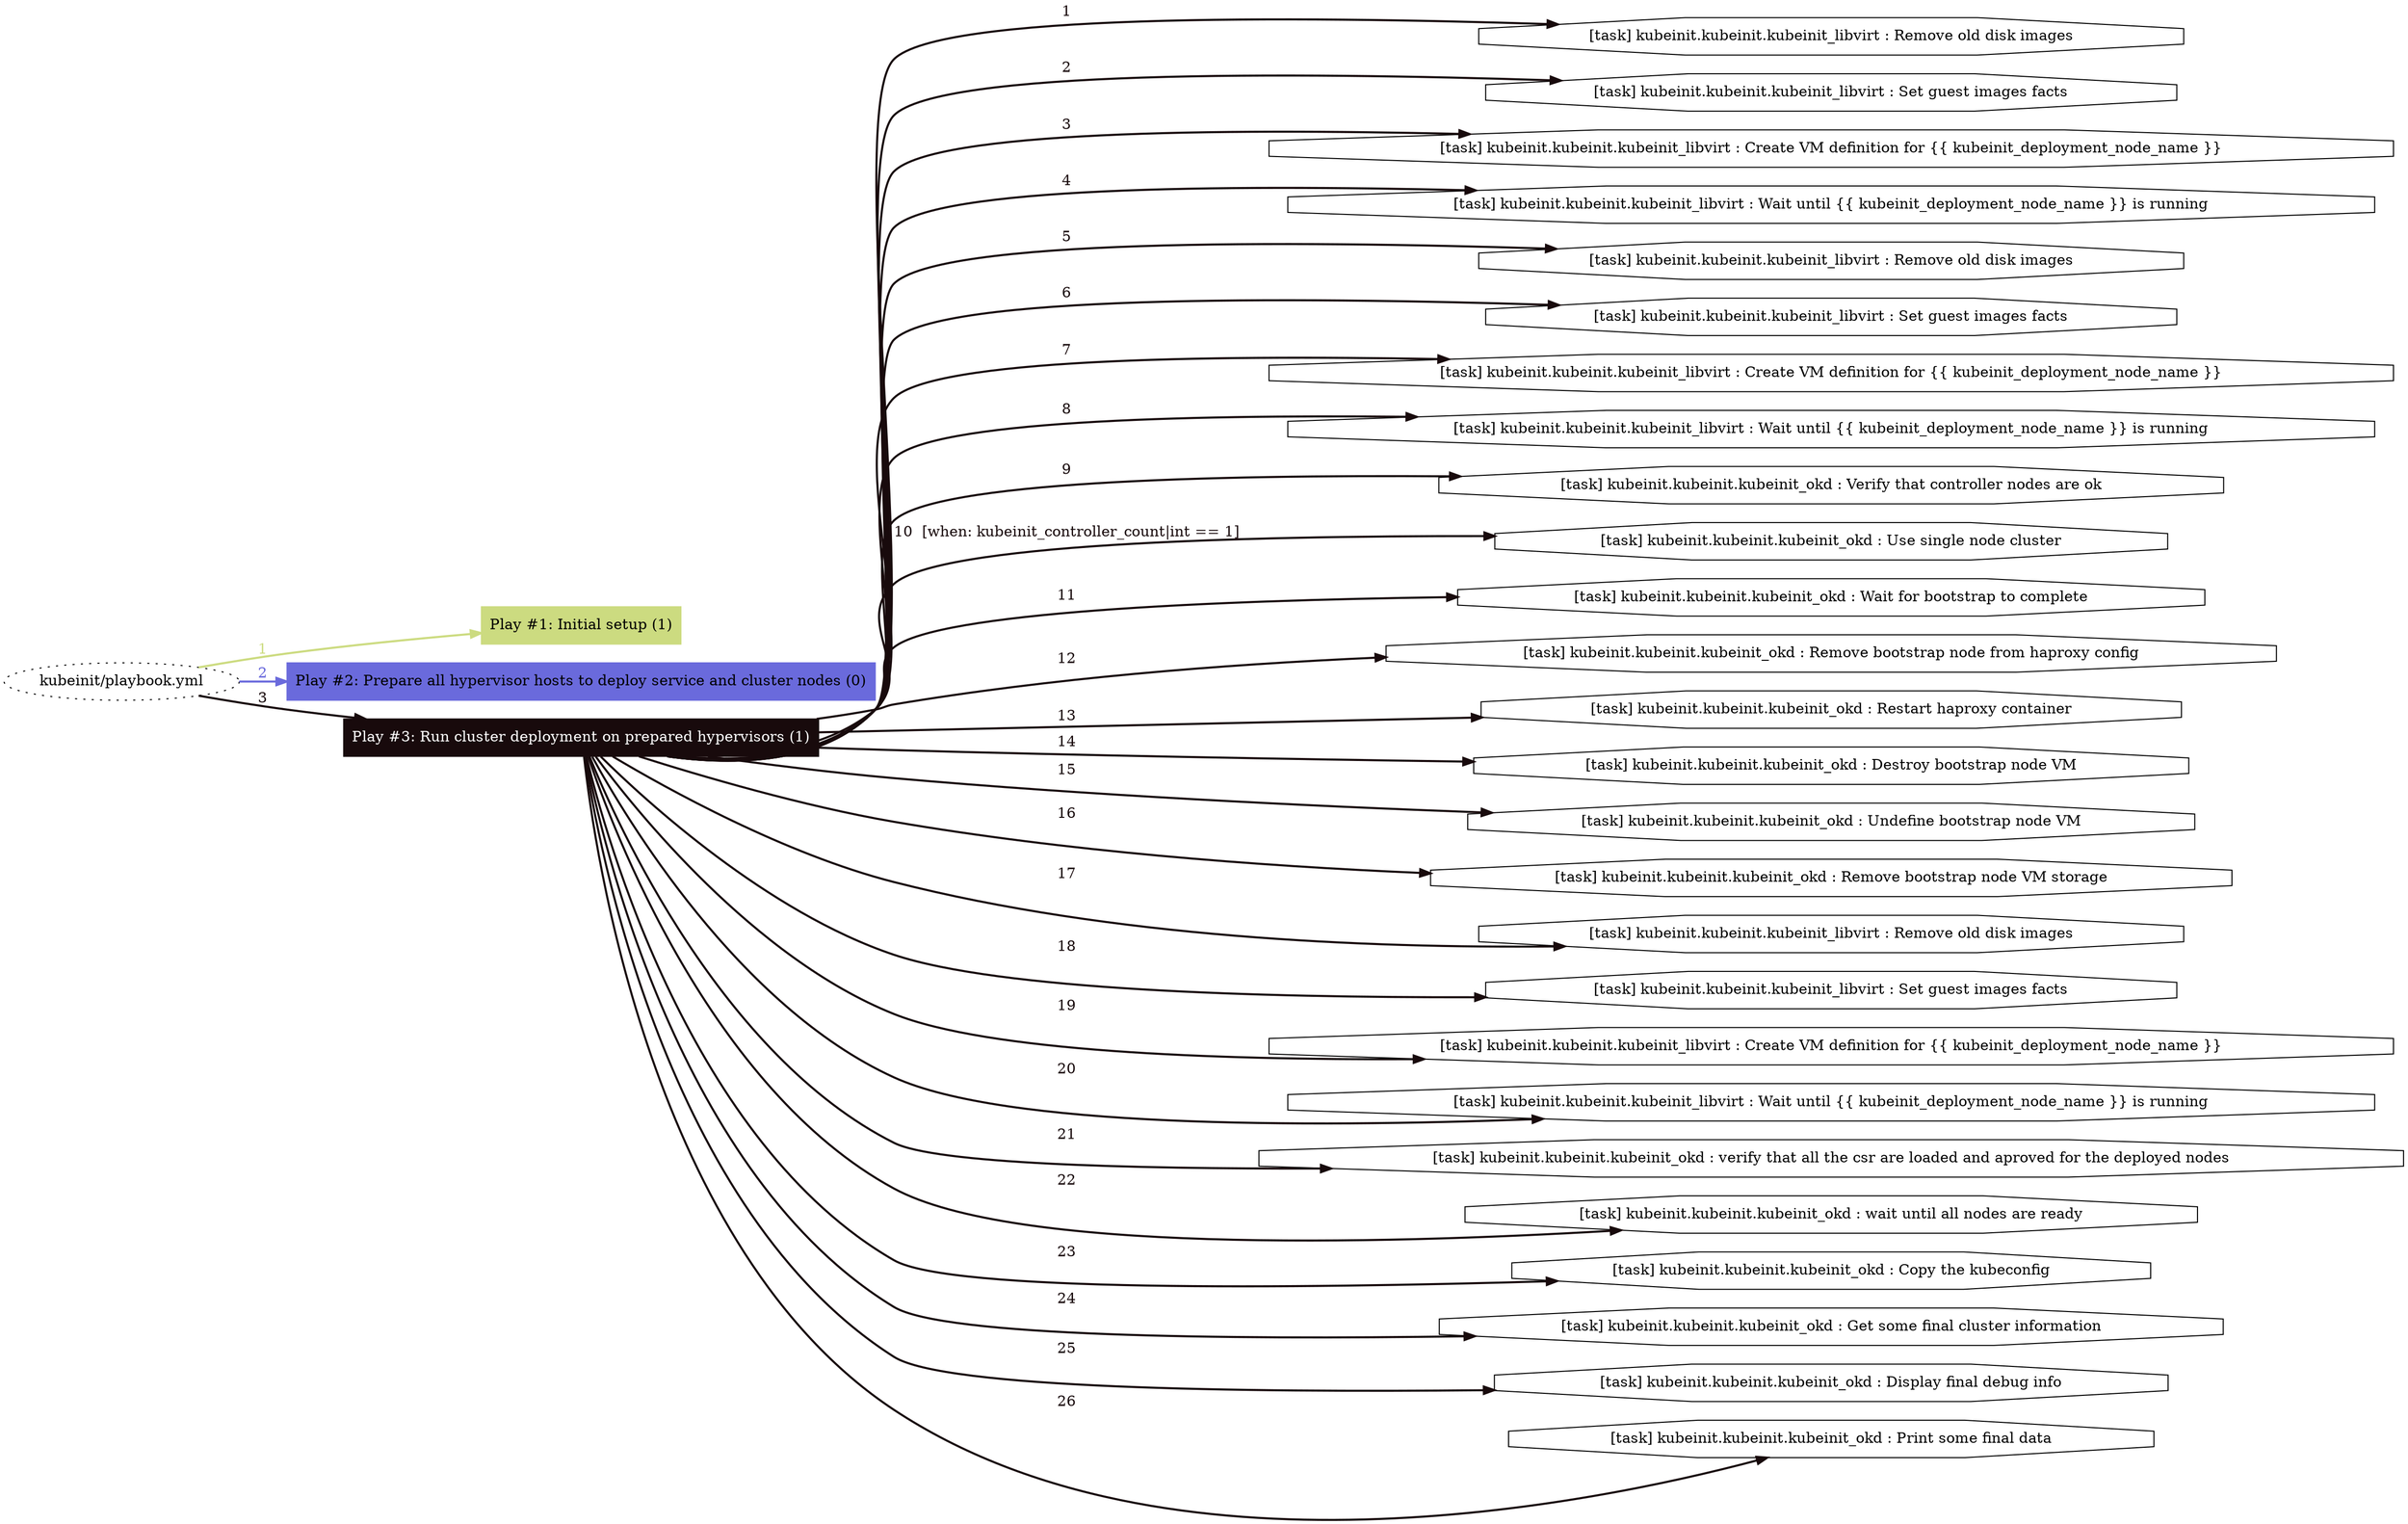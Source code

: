 digraph "kubeinit/playbook.yml "{
	graph [concentrate=true ordering=in rankdir=LR ratio=fill]
	edge [esep=5 sep=10]
	"kubeinit/playbook.yml" [id=root_node style=dotted]
	subgraph "Play #1: Initial setup (1) "{
		"Play #1: Initial setup (1)" [color="#ccdb80" fontcolor="#000000" id="play_c88b77ce-8157-4820-9e86-b00ef1cc71fb" shape=box style=filled tooltip=localhost]
		"kubeinit/playbook.yml" -> "Play #1: Initial setup (1)" [label=1 color="#ccdb80" fontcolor="#ccdb80" id="edge_83f7a202-cacd-489e-805f-6f4501088805" style=bold]
	}
	subgraph "Play #2: Prepare all hypervisor hosts to deploy service and cluster nodes (0) "{
		"Play #2: Prepare all hypervisor hosts to deploy service and cluster nodes (0)" [color="#6a6adc" fontcolor="#000000" id="play_abf42e3c-27bd-43f5-b0b9-c49096107592" shape=box style=filled tooltip=""]
		"kubeinit/playbook.yml" -> "Play #2: Prepare all hypervisor hosts to deploy service and cluster nodes (0)" [label=2 color="#6a6adc" fontcolor="#6a6adc" id="edge_c8f2596c-a59d-4afa-a901-4bc439365f76" style=bold]
	}
	subgraph "Play #3: Run cluster deployment on prepared hypervisors (1) "{
		"Play #3: Run cluster deployment on prepared hypervisors (1)" [color="#180a0c" fontcolor="#ffffff" id="play_1ba0ec40-918a-4f5d-8b7d-c44d93cafee3" shape=box style=filled tooltip=localhost]
		"kubeinit/playbook.yml" -> "Play #3: Run cluster deployment on prepared hypervisors (1)" [label=3 color="#180a0c" fontcolor="#180a0c" id="edge_730cfc00-47b0-43a1-945a-d7c7b71f09e9" style=bold]
		"task_a93fd3ee-971c-44de-b13b-456566ca10a0" [label="[task] kubeinit.kubeinit.kubeinit_libvirt : Remove old disk images" id="task_a93fd3ee-971c-44de-b13b-456566ca10a0" shape=octagon tooltip="[task] kubeinit.kubeinit.kubeinit_libvirt : Remove old disk images"]
		"Play #3: Run cluster deployment on prepared hypervisors (1)" -> "task_a93fd3ee-971c-44de-b13b-456566ca10a0" [label=1 color="#180a0c" fontcolor="#180a0c" id="edge_a7ee2652-cd28-4c82-bce6-5ef5d19b01f3" style=bold]
		"task_3a1c8807-a4bd-496c-bed3-a6f2845684d2" [label="[task] kubeinit.kubeinit.kubeinit_libvirt : Set guest images facts" id="task_3a1c8807-a4bd-496c-bed3-a6f2845684d2" shape=octagon tooltip="[task] kubeinit.kubeinit.kubeinit_libvirt : Set guest images facts"]
		"Play #3: Run cluster deployment on prepared hypervisors (1)" -> "task_3a1c8807-a4bd-496c-bed3-a6f2845684d2" [label=2 color="#180a0c" fontcolor="#180a0c" id="edge_ac324f79-a648-42f4-8069-e0a53c764689" style=bold]
		"task_22bce115-2529-420e-8251-0243fe5b46a3" [label="[task] kubeinit.kubeinit.kubeinit_libvirt : Create VM definition for {{ kubeinit_deployment_node_name }}" id="task_22bce115-2529-420e-8251-0243fe5b46a3" shape=octagon tooltip="[task] kubeinit.kubeinit.kubeinit_libvirt : Create VM definition for {{ kubeinit_deployment_node_name }}"]
		"Play #3: Run cluster deployment on prepared hypervisors (1)" -> "task_22bce115-2529-420e-8251-0243fe5b46a3" [label=3 color="#180a0c" fontcolor="#180a0c" id="edge_198cf2dd-5c80-40ff-b9fb-7b488e234a52" style=bold]
		"task_43106dc5-1812-4525-b02e-b4e6c3f0bc91" [label="[task] kubeinit.kubeinit.kubeinit_libvirt : Wait until {{ kubeinit_deployment_node_name }} is running" id="task_43106dc5-1812-4525-b02e-b4e6c3f0bc91" shape=octagon tooltip="[task] kubeinit.kubeinit.kubeinit_libvirt : Wait until {{ kubeinit_deployment_node_name }} is running"]
		"Play #3: Run cluster deployment on prepared hypervisors (1)" -> "task_43106dc5-1812-4525-b02e-b4e6c3f0bc91" [label=4 color="#180a0c" fontcolor="#180a0c" id="edge_2c3ae27d-1e3f-4070-bcc2-b9de18c850a4" style=bold]
		"task_a5efa79a-a454-410c-9b6e-d289853cb13d" [label="[task] kubeinit.kubeinit.kubeinit_libvirt : Remove old disk images" id="task_a5efa79a-a454-410c-9b6e-d289853cb13d" shape=octagon tooltip="[task] kubeinit.kubeinit.kubeinit_libvirt : Remove old disk images"]
		"Play #3: Run cluster deployment on prepared hypervisors (1)" -> "task_a5efa79a-a454-410c-9b6e-d289853cb13d" [label=5 color="#180a0c" fontcolor="#180a0c" id="edge_dd3bc4a1-f889-49a0-bc05-2854eab8006f" style=bold]
		"task_c6c33575-0b9a-45e2-aa0f-464fe69e093e" [label="[task] kubeinit.kubeinit.kubeinit_libvirt : Set guest images facts" id="task_c6c33575-0b9a-45e2-aa0f-464fe69e093e" shape=octagon tooltip="[task] kubeinit.kubeinit.kubeinit_libvirt : Set guest images facts"]
		"Play #3: Run cluster deployment on prepared hypervisors (1)" -> "task_c6c33575-0b9a-45e2-aa0f-464fe69e093e" [label=6 color="#180a0c" fontcolor="#180a0c" id="edge_47b6d695-122c-413e-8596-1fa6760ac634" style=bold]
		"task_32d3d789-a6f5-40af-9d4d-e8cc4b1b1661" [label="[task] kubeinit.kubeinit.kubeinit_libvirt : Create VM definition for {{ kubeinit_deployment_node_name }}" id="task_32d3d789-a6f5-40af-9d4d-e8cc4b1b1661" shape=octagon tooltip="[task] kubeinit.kubeinit.kubeinit_libvirt : Create VM definition for {{ kubeinit_deployment_node_name }}"]
		"Play #3: Run cluster deployment on prepared hypervisors (1)" -> "task_32d3d789-a6f5-40af-9d4d-e8cc4b1b1661" [label=7 color="#180a0c" fontcolor="#180a0c" id="edge_5be4699b-46bc-4c92-ba99-beb5d1e67f4e" style=bold]
		"task_ca2405e2-e5db-45da-9ab0-dbad199e1812" [label="[task] kubeinit.kubeinit.kubeinit_libvirt : Wait until {{ kubeinit_deployment_node_name }} is running" id="task_ca2405e2-e5db-45da-9ab0-dbad199e1812" shape=octagon tooltip="[task] kubeinit.kubeinit.kubeinit_libvirt : Wait until {{ kubeinit_deployment_node_name }} is running"]
		"Play #3: Run cluster deployment on prepared hypervisors (1)" -> "task_ca2405e2-e5db-45da-9ab0-dbad199e1812" [label=8 color="#180a0c" fontcolor="#180a0c" id="edge_8996f9ae-5b72-49a1-a673-9520b5974137" style=bold]
		"task_fb75d933-3569-49fb-bbf9-880d8845b693" [label="[task] kubeinit.kubeinit.kubeinit_okd : Verify that controller nodes are ok" id="task_fb75d933-3569-49fb-bbf9-880d8845b693" shape=octagon tooltip="[task] kubeinit.kubeinit.kubeinit_okd : Verify that controller nodes are ok"]
		"Play #3: Run cluster deployment on prepared hypervisors (1)" -> "task_fb75d933-3569-49fb-bbf9-880d8845b693" [label=9 color="#180a0c" fontcolor="#180a0c" id="edge_30fb4213-a0d0-4854-8fc9-3be5840dea39" style=bold]
		"task_559fd389-84d0-42e7-aa32-e3602f7f08e4" [label="[task] kubeinit.kubeinit.kubeinit_okd : Use single node cluster" id="task_559fd389-84d0-42e7-aa32-e3602f7f08e4" shape=octagon tooltip="[task] kubeinit.kubeinit.kubeinit_okd : Use single node cluster"]
		"Play #3: Run cluster deployment on prepared hypervisors (1)" -> "task_559fd389-84d0-42e7-aa32-e3602f7f08e4" [label="10  [when: kubeinit_controller_count|int == 1]" color="#180a0c" fontcolor="#180a0c" id="edge_aa67e90f-d5f1-463b-b65f-6a2819752464" style=bold]
		"task_968ee34a-c760-4b65-baf8-60bd87f55111" [label="[task] kubeinit.kubeinit.kubeinit_okd : Wait for bootstrap to complete" id="task_968ee34a-c760-4b65-baf8-60bd87f55111" shape=octagon tooltip="[task] kubeinit.kubeinit.kubeinit_okd : Wait for bootstrap to complete"]
		"Play #3: Run cluster deployment on prepared hypervisors (1)" -> "task_968ee34a-c760-4b65-baf8-60bd87f55111" [label=11 color="#180a0c" fontcolor="#180a0c" id="edge_c7d6648f-21fe-431e-82ea-86328e02abbf" style=bold]
		"task_80ebf89c-886b-4d16-b901-1ad05c22e471" [label="[task] kubeinit.kubeinit.kubeinit_okd : Remove bootstrap node from haproxy config" id="task_80ebf89c-886b-4d16-b901-1ad05c22e471" shape=octagon tooltip="[task] kubeinit.kubeinit.kubeinit_okd : Remove bootstrap node from haproxy config"]
		"Play #3: Run cluster deployment on prepared hypervisors (1)" -> "task_80ebf89c-886b-4d16-b901-1ad05c22e471" [label=12 color="#180a0c" fontcolor="#180a0c" id="edge_6fa5cab6-c4b7-4a62-818e-81a9ba400c87" style=bold]
		"task_cf61a0c9-04d8-4d5d-b678-0d737543bf50" [label="[task] kubeinit.kubeinit.kubeinit_okd : Restart haproxy container" id="task_cf61a0c9-04d8-4d5d-b678-0d737543bf50" shape=octagon tooltip="[task] kubeinit.kubeinit.kubeinit_okd : Restart haproxy container"]
		"Play #3: Run cluster deployment on prepared hypervisors (1)" -> "task_cf61a0c9-04d8-4d5d-b678-0d737543bf50" [label=13 color="#180a0c" fontcolor="#180a0c" id="edge_c828f954-fce7-40f5-87ee-16dd2fc28306" style=bold]
		"task_07d23b20-171e-4c25-9b55-074cf75f6732" [label="[task] kubeinit.kubeinit.kubeinit_okd : Destroy bootstrap node VM" id="task_07d23b20-171e-4c25-9b55-074cf75f6732" shape=octagon tooltip="[task] kubeinit.kubeinit.kubeinit_okd : Destroy bootstrap node VM"]
		"Play #3: Run cluster deployment on prepared hypervisors (1)" -> "task_07d23b20-171e-4c25-9b55-074cf75f6732" [label=14 color="#180a0c" fontcolor="#180a0c" id="edge_81858817-f26c-4347-8d7e-6ad0cb013ff1" style=bold]
		"task_7bfc092a-5ad4-45a9-aa28-0ed4d36a2cf9" [label="[task] kubeinit.kubeinit.kubeinit_okd : Undefine bootstrap node VM" id="task_7bfc092a-5ad4-45a9-aa28-0ed4d36a2cf9" shape=octagon tooltip="[task] kubeinit.kubeinit.kubeinit_okd : Undefine bootstrap node VM"]
		"Play #3: Run cluster deployment on prepared hypervisors (1)" -> "task_7bfc092a-5ad4-45a9-aa28-0ed4d36a2cf9" [label=15 color="#180a0c" fontcolor="#180a0c" id="edge_27a24b80-2d7a-46c1-9baa-c8b1221eb208" style=bold]
		"task_03ed5f04-e845-42a1-aee8-c9967cfde118" [label="[task] kubeinit.kubeinit.kubeinit_okd : Remove bootstrap node VM storage" id="task_03ed5f04-e845-42a1-aee8-c9967cfde118" shape=octagon tooltip="[task] kubeinit.kubeinit.kubeinit_okd : Remove bootstrap node VM storage"]
		"Play #3: Run cluster deployment on prepared hypervisors (1)" -> "task_03ed5f04-e845-42a1-aee8-c9967cfde118" [label=16 color="#180a0c" fontcolor="#180a0c" id="edge_894b9d37-2aee-4c27-8654-c7e20706fb23" style=bold]
		"task_e57abbe0-a569-499b-bb77-716bf0f9fe36" [label="[task] kubeinit.kubeinit.kubeinit_libvirt : Remove old disk images" id="task_e57abbe0-a569-499b-bb77-716bf0f9fe36" shape=octagon tooltip="[task] kubeinit.kubeinit.kubeinit_libvirt : Remove old disk images"]
		"Play #3: Run cluster deployment on prepared hypervisors (1)" -> "task_e57abbe0-a569-499b-bb77-716bf0f9fe36" [label=17 color="#180a0c" fontcolor="#180a0c" id="edge_d3ff5f0a-b5a8-4bba-a509-a5c2909318ad" style=bold]
		"task_c2e4d93a-9a8e-4a1f-80b0-7fe9226f238a" [label="[task] kubeinit.kubeinit.kubeinit_libvirt : Set guest images facts" id="task_c2e4d93a-9a8e-4a1f-80b0-7fe9226f238a" shape=octagon tooltip="[task] kubeinit.kubeinit.kubeinit_libvirt : Set guest images facts"]
		"Play #3: Run cluster deployment on prepared hypervisors (1)" -> "task_c2e4d93a-9a8e-4a1f-80b0-7fe9226f238a" [label=18 color="#180a0c" fontcolor="#180a0c" id="edge_98168c9c-09d8-4dfb-882c-004713d3b3dd" style=bold]
		"task_2019f044-fd19-4988-a525-38dd70e8d49f" [label="[task] kubeinit.kubeinit.kubeinit_libvirt : Create VM definition for {{ kubeinit_deployment_node_name }}" id="task_2019f044-fd19-4988-a525-38dd70e8d49f" shape=octagon tooltip="[task] kubeinit.kubeinit.kubeinit_libvirt : Create VM definition for {{ kubeinit_deployment_node_name }}"]
		"Play #3: Run cluster deployment on prepared hypervisors (1)" -> "task_2019f044-fd19-4988-a525-38dd70e8d49f" [label=19 color="#180a0c" fontcolor="#180a0c" id="edge_fb32907d-a54c-4fdb-ba8e-2d634642d692" style=bold]
		"task_1a269941-d81f-471e-92c6-1e5677b8e5c4" [label="[task] kubeinit.kubeinit.kubeinit_libvirt : Wait until {{ kubeinit_deployment_node_name }} is running" id="task_1a269941-d81f-471e-92c6-1e5677b8e5c4" shape=octagon tooltip="[task] kubeinit.kubeinit.kubeinit_libvirt : Wait until {{ kubeinit_deployment_node_name }} is running"]
		"Play #3: Run cluster deployment on prepared hypervisors (1)" -> "task_1a269941-d81f-471e-92c6-1e5677b8e5c4" [label=20 color="#180a0c" fontcolor="#180a0c" id="edge_1dca8e93-20c7-4d08-a426-825148427b25" style=bold]
		"task_aa0697bf-2998-4983-a5db-2535241711ac" [label="[task] kubeinit.kubeinit.kubeinit_okd : verify that all the csr are loaded and aproved for the deployed nodes" id="task_aa0697bf-2998-4983-a5db-2535241711ac" shape=octagon tooltip="[task] kubeinit.kubeinit.kubeinit_okd : verify that all the csr are loaded and aproved for the deployed nodes"]
		"Play #3: Run cluster deployment on prepared hypervisors (1)" -> "task_aa0697bf-2998-4983-a5db-2535241711ac" [label=21 color="#180a0c" fontcolor="#180a0c" id="edge_4b89367b-d662-4142-a698-30a670b9c78e" style=bold]
		"task_5116f0b2-3a52-45d0-9bfc-37e1ddb2fc13" [label="[task] kubeinit.kubeinit.kubeinit_okd : wait until all nodes are ready" id="task_5116f0b2-3a52-45d0-9bfc-37e1ddb2fc13" shape=octagon tooltip="[task] kubeinit.kubeinit.kubeinit_okd : wait until all nodes are ready"]
		"Play #3: Run cluster deployment on prepared hypervisors (1)" -> "task_5116f0b2-3a52-45d0-9bfc-37e1ddb2fc13" [label=22 color="#180a0c" fontcolor="#180a0c" id="edge_64d9f9dc-2368-43ba-9016-f8c79c889d5f" style=bold]
		"task_97f9184d-41c0-46ae-8e98-5afc13996969" [label="[task] kubeinit.kubeinit.kubeinit_okd : Copy the kubeconfig" id="task_97f9184d-41c0-46ae-8e98-5afc13996969" shape=octagon tooltip="[task] kubeinit.kubeinit.kubeinit_okd : Copy the kubeconfig"]
		"Play #3: Run cluster deployment on prepared hypervisors (1)" -> "task_97f9184d-41c0-46ae-8e98-5afc13996969" [label=23 color="#180a0c" fontcolor="#180a0c" id="edge_d72c0d94-559d-4cb1-b1ba-ac005c60db20" style=bold]
		"task_ff5823af-ce59-4dc4-9807-60839ac70ce5" [label="[task] kubeinit.kubeinit.kubeinit_okd : Get some final cluster information" id="task_ff5823af-ce59-4dc4-9807-60839ac70ce5" shape=octagon tooltip="[task] kubeinit.kubeinit.kubeinit_okd : Get some final cluster information"]
		"Play #3: Run cluster deployment on prepared hypervisors (1)" -> "task_ff5823af-ce59-4dc4-9807-60839ac70ce5" [label=24 color="#180a0c" fontcolor="#180a0c" id="edge_f7232158-442f-46ce-9e3a-732e9290460c" style=bold]
		"task_e6361b35-0a7a-438c-9561-08a9d12fa3fa" [label="[task] kubeinit.kubeinit.kubeinit_okd : Display final debug info" id="task_e6361b35-0a7a-438c-9561-08a9d12fa3fa" shape=octagon tooltip="[task] kubeinit.kubeinit.kubeinit_okd : Display final debug info"]
		"Play #3: Run cluster deployment on prepared hypervisors (1)" -> "task_e6361b35-0a7a-438c-9561-08a9d12fa3fa" [label=25 color="#180a0c" fontcolor="#180a0c" id="edge_21b3a125-87de-4fbf-b90b-f9cf8ff37c61" style=bold]
		"task_d52e8c22-7ba4-4dae-abc0-362e3bcebf9a" [label="[task] kubeinit.kubeinit.kubeinit_okd : Print some final data" id="task_d52e8c22-7ba4-4dae-abc0-362e3bcebf9a" shape=octagon tooltip="[task] kubeinit.kubeinit.kubeinit_okd : Print some final data"]
		"Play #3: Run cluster deployment on prepared hypervisors (1)" -> "task_d52e8c22-7ba4-4dae-abc0-362e3bcebf9a" [label=26 color="#180a0c" fontcolor="#180a0c" id="edge_82d0aad3-0360-4fbc-a0f6-6127d2e0fd84" style=bold]
	}
}
